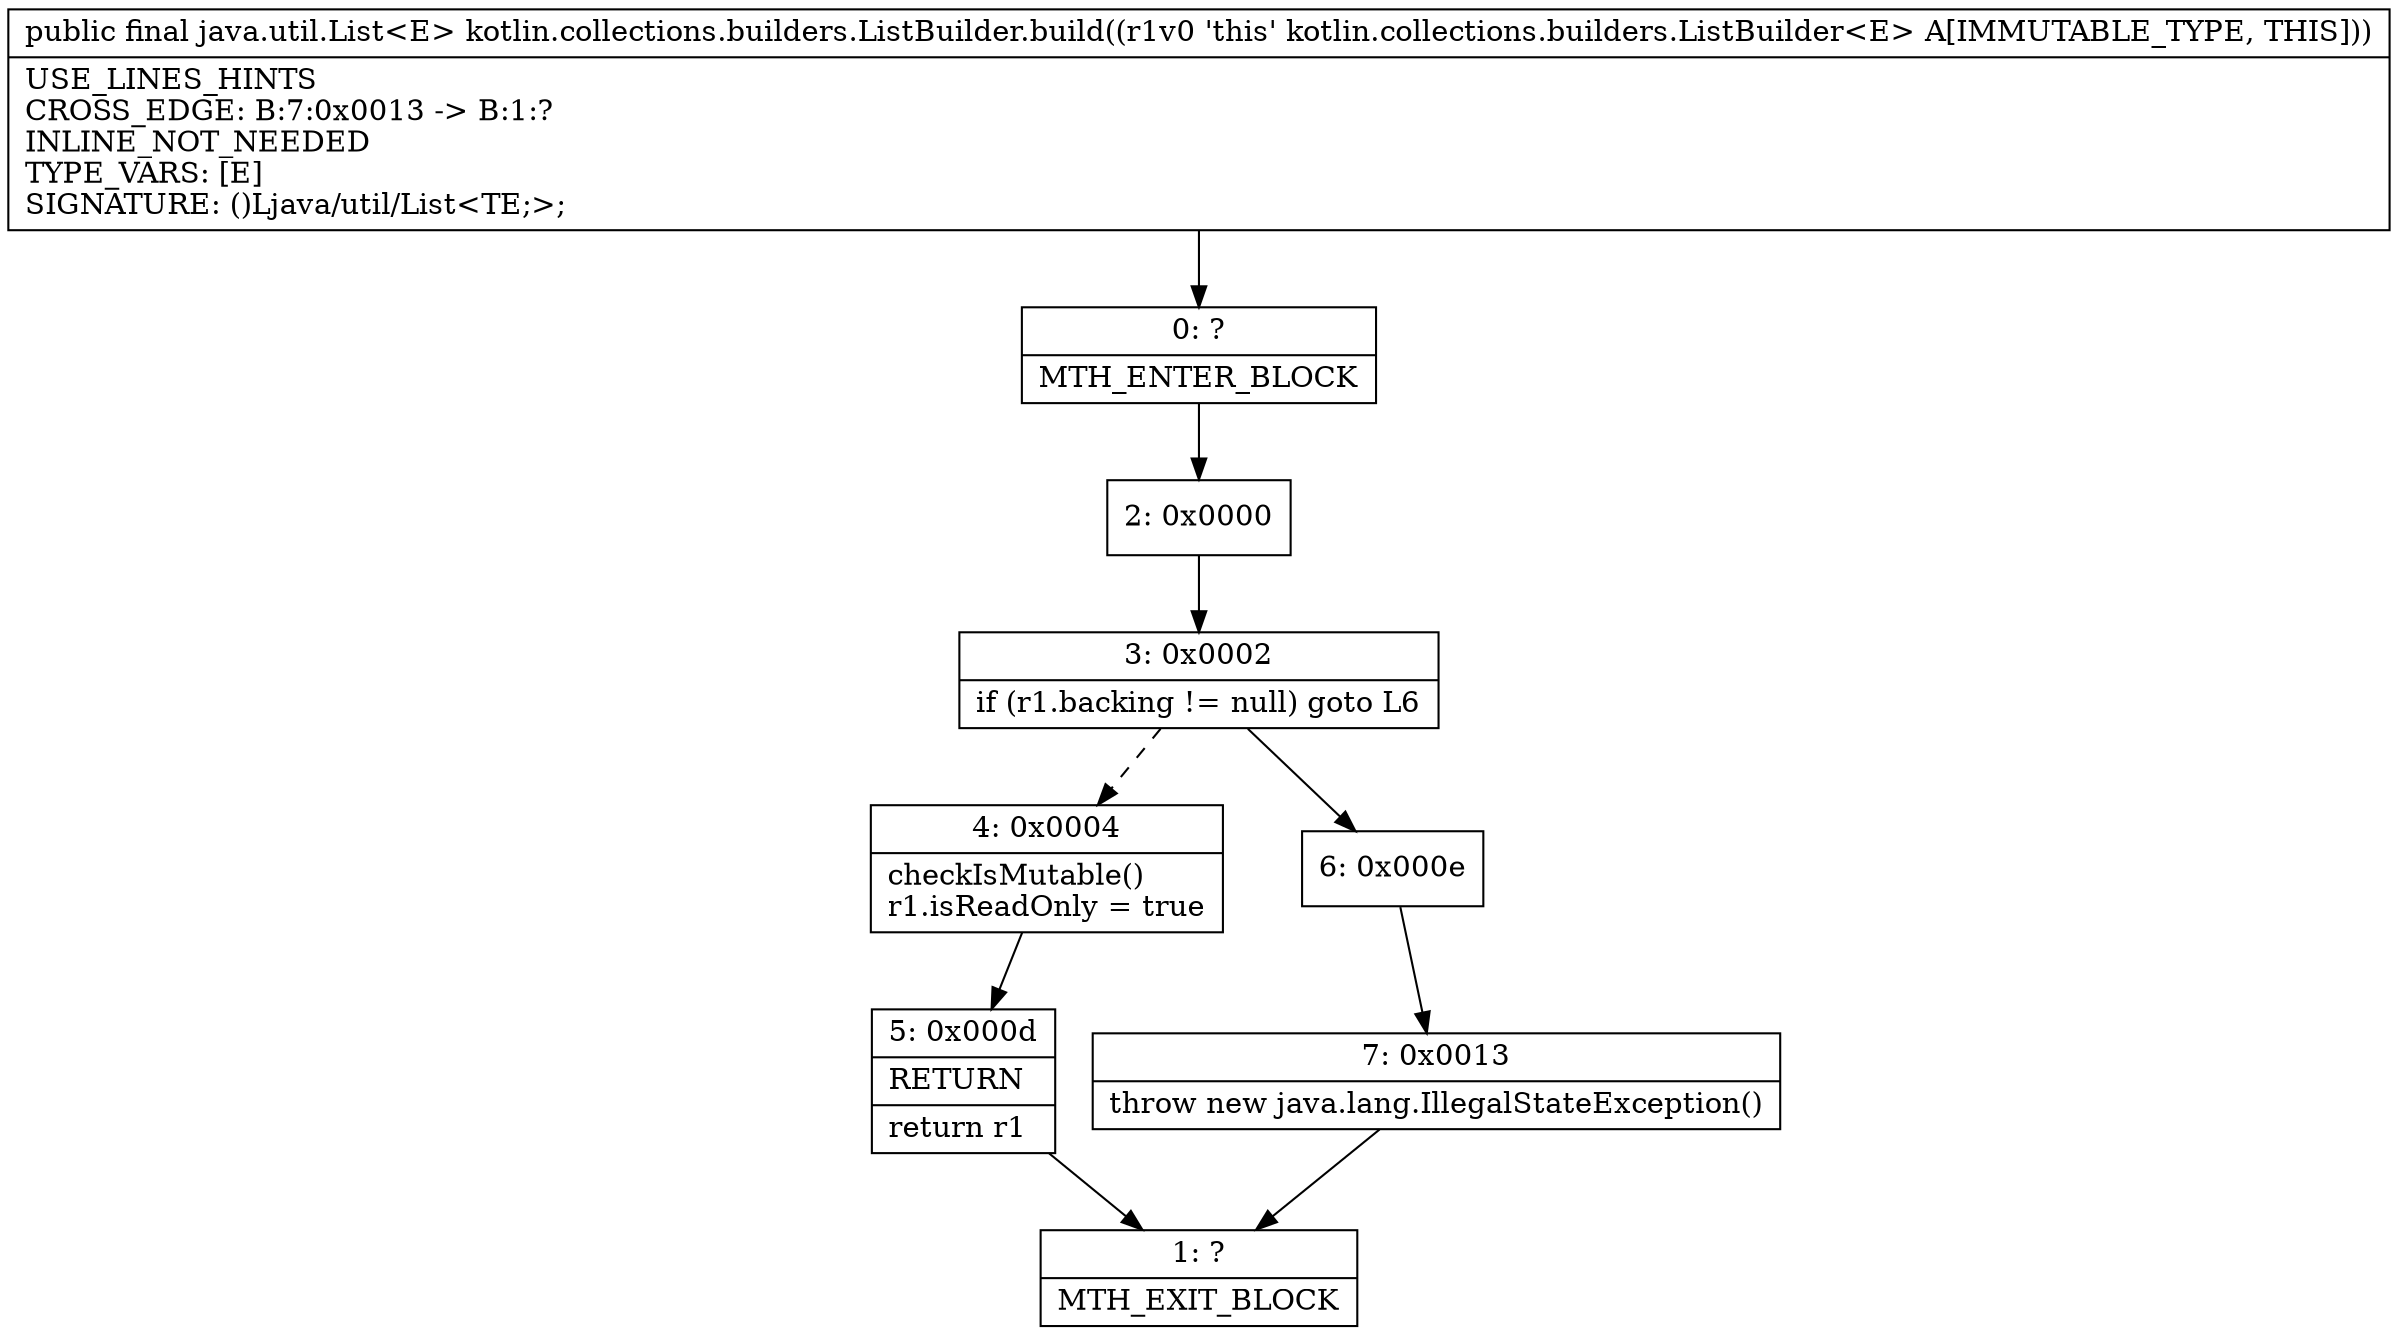 digraph "CFG forkotlin.collections.builders.ListBuilder.build()Ljava\/util\/List;" {
Node_0 [shape=record,label="{0\:\ ?|MTH_ENTER_BLOCK\l}"];
Node_2 [shape=record,label="{2\:\ 0x0000}"];
Node_3 [shape=record,label="{3\:\ 0x0002|if (r1.backing != null) goto L6\l}"];
Node_4 [shape=record,label="{4\:\ 0x0004|checkIsMutable()\lr1.isReadOnly = true\l}"];
Node_5 [shape=record,label="{5\:\ 0x000d|RETURN\l|return r1\l}"];
Node_1 [shape=record,label="{1\:\ ?|MTH_EXIT_BLOCK\l}"];
Node_6 [shape=record,label="{6\:\ 0x000e}"];
Node_7 [shape=record,label="{7\:\ 0x0013|throw new java.lang.IllegalStateException()\l}"];
MethodNode[shape=record,label="{public final java.util.List\<E\> kotlin.collections.builders.ListBuilder.build((r1v0 'this' kotlin.collections.builders.ListBuilder\<E\> A[IMMUTABLE_TYPE, THIS]))  | USE_LINES_HINTS\lCROSS_EDGE: B:7:0x0013 \-\> B:1:?\lINLINE_NOT_NEEDED\lTYPE_VARS: [E]\lSIGNATURE: ()Ljava\/util\/List\<TE;\>;\l}"];
MethodNode -> Node_0;Node_0 -> Node_2;
Node_2 -> Node_3;
Node_3 -> Node_4[style=dashed];
Node_3 -> Node_6;
Node_4 -> Node_5;
Node_5 -> Node_1;
Node_6 -> Node_7;
Node_7 -> Node_1;
}

